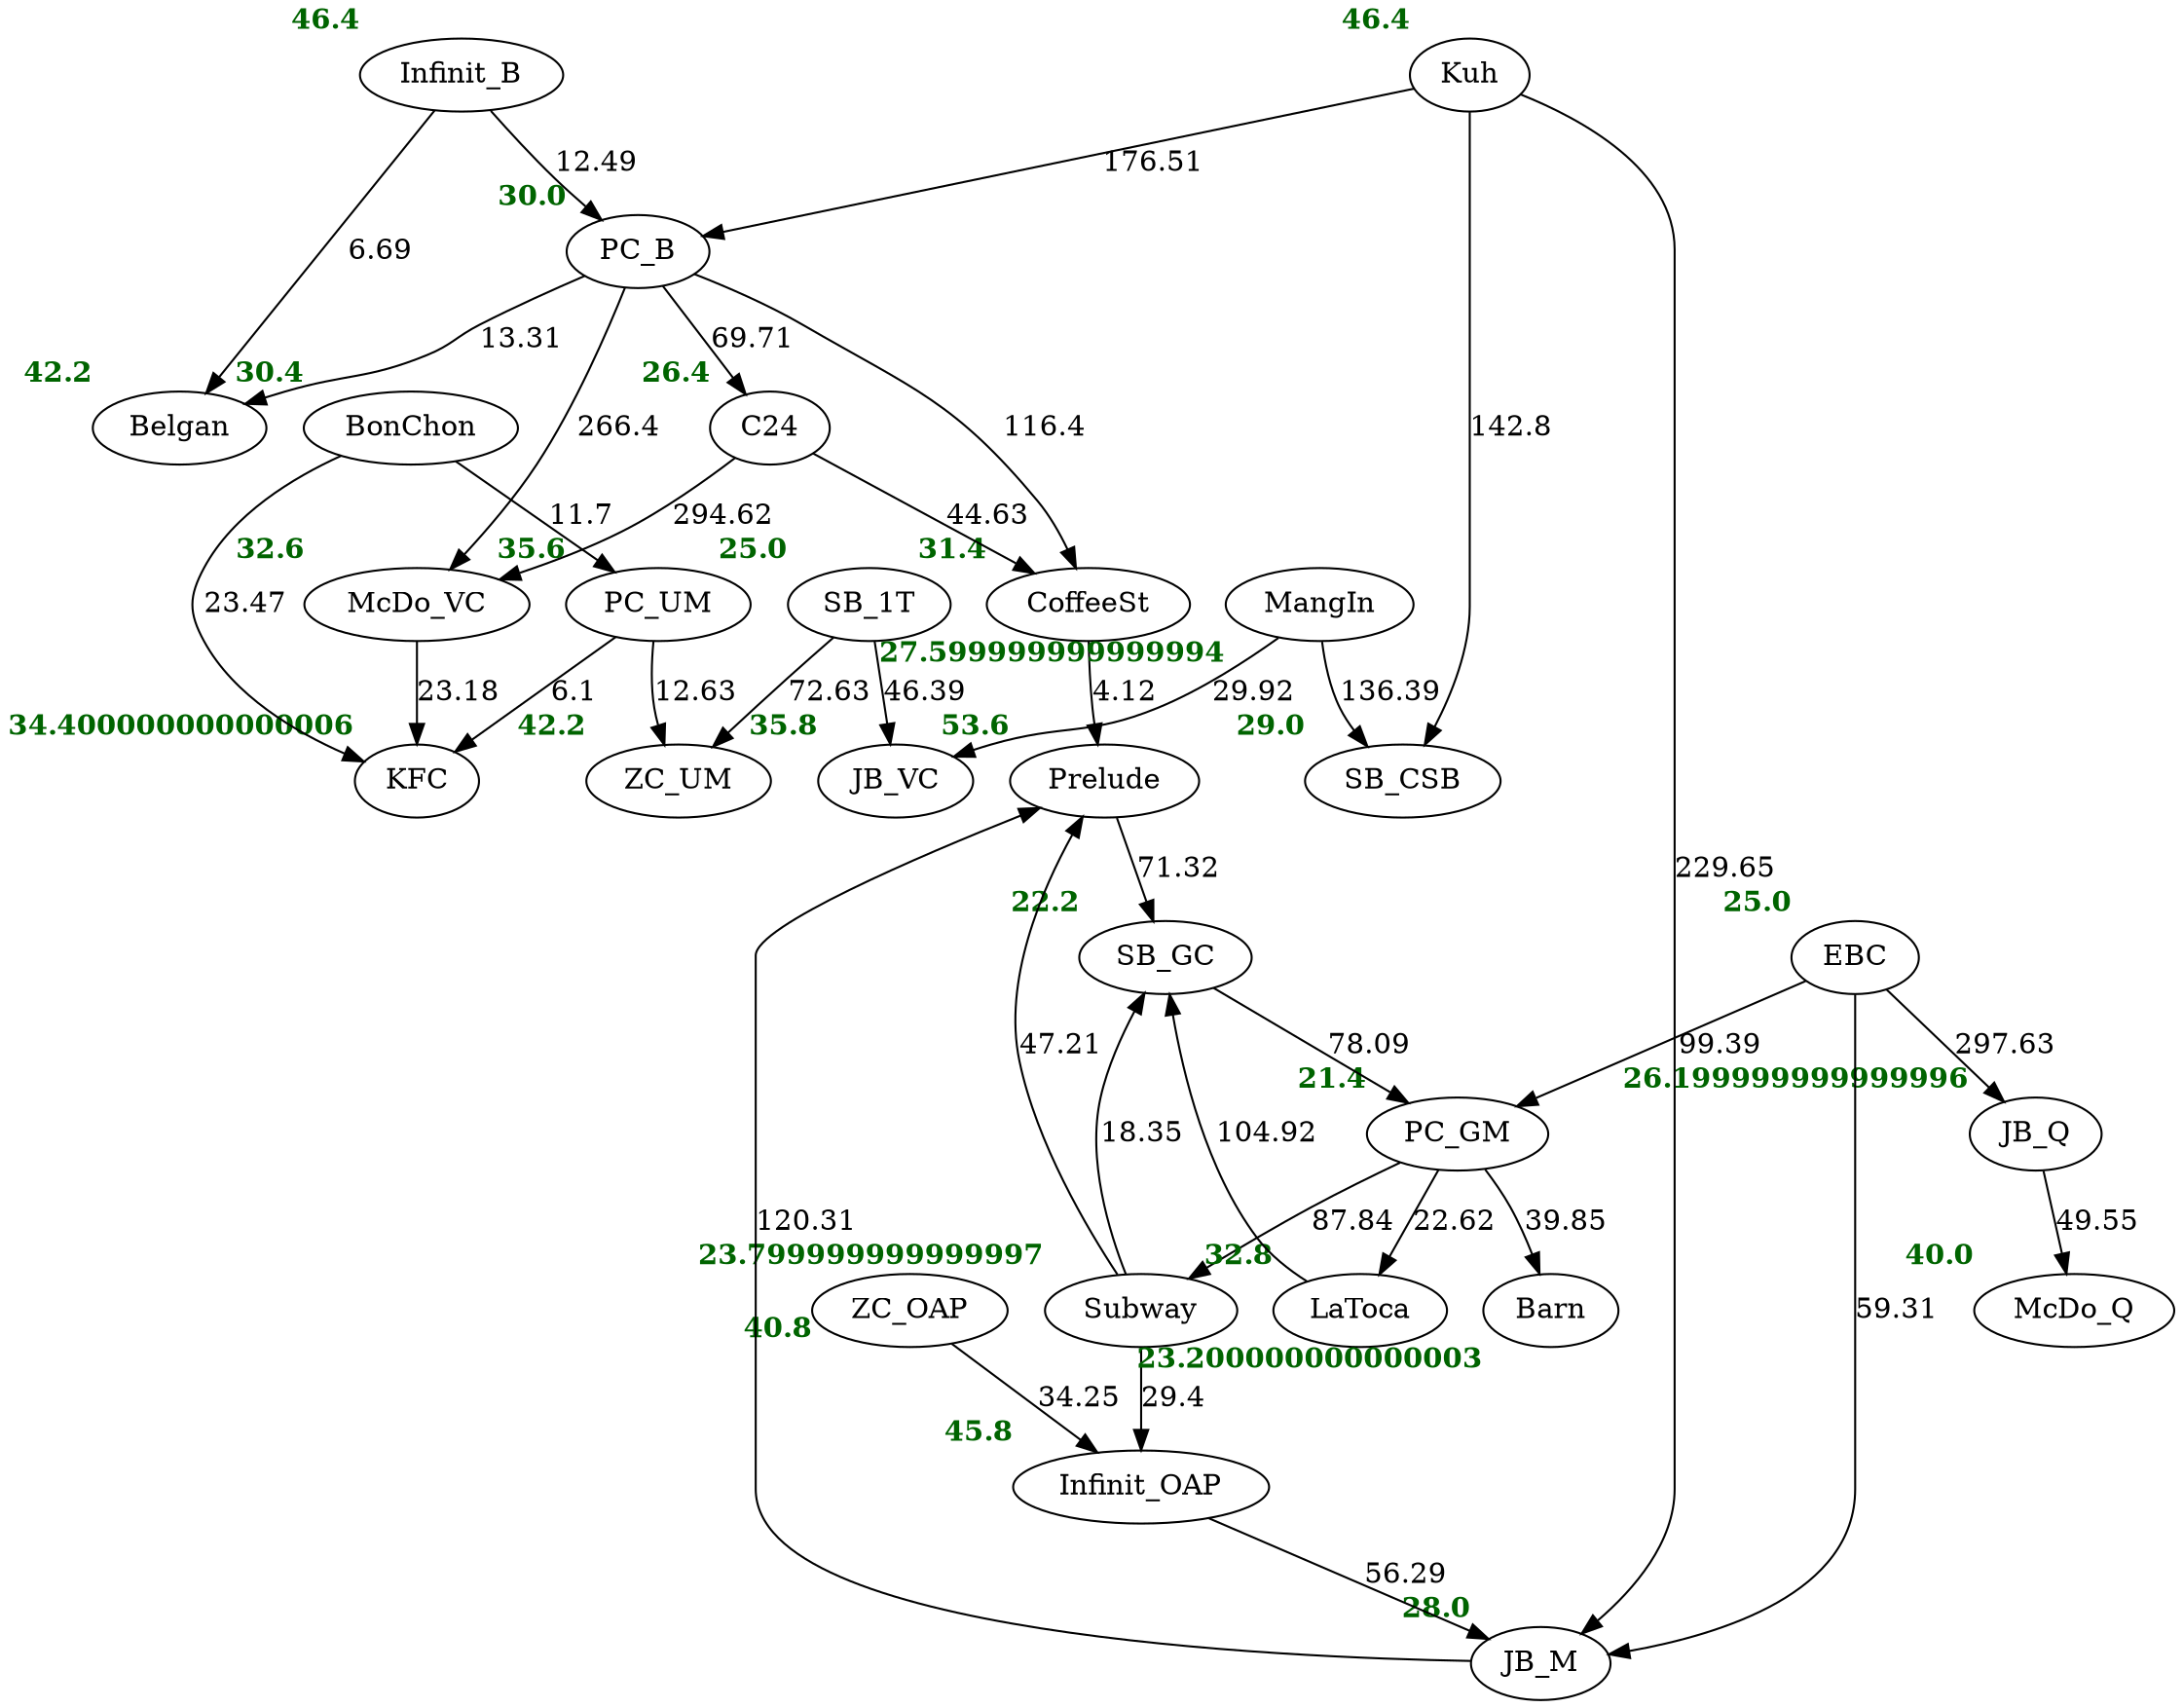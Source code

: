digraph G {
McDo_VC [xlabel=<<font color="darkgreen"><B>32.6</B></font>>];
Subway [xlabel=<<font color="darkgreen"><B>23.799999999999997</B></font>>];
SB_GC [xlabel=<<font color="darkgreen"><B>22.2</B></font>>];
SB_CSB [xlabel=<<font color="darkgreen"><B>29.0</B></font>>];
SB_1T [xlabel=<<font color="darkgreen"><B>25.0</B></font>>];
ZC_OAP [xlabel=<<font color="darkgreen"><B>40.8</B></font>>];
ZC_UM [xlabel=<<font color="darkgreen"><B>42.2</B></font>>];
CoffeeSt [xlabel=<<font color="darkgreen"><B>31.4</B></font>>];
PC_GM [xlabel=<<font color="darkgreen"><B>21.4</B></font>>];
PC_B [xlabel=<<font color="darkgreen"><B>30.0</B></font>>];
PC_UM [xlabel=<<font color="darkgreen"><B>35.6</B></font>>];
Belgan [xlabel=<<font color="darkgreen"><B>42.2</B></font>>];
McDo_Q [xlabel=<<font color="darkgreen"><B>40.0</B></font>>];
JB_M [xlabel=<<font color="darkgreen"><B>28.0</B></font>>];
JB_VC [xlabel=<<font color="darkgreen"><B>35.8</B></font>>];
JB_Q [xlabel=<<font color="darkgreen"><B>26.199999999999996</B></font>>];
Prelude [xlabel=<<font color="darkgreen"><B>53.6</B></font>>];
C24 [xlabel=<<font color="darkgreen"><B>26.4</B></font>>];
Infinit_OAP [xlabel=<<font color="darkgreen"><B>45.8</B></font>>];
Infinit_B [xlabel=<<font color="darkgreen"><B>46.4</B></font>>];
LaToca [xlabel=<<font color="darkgreen"><B>32.8</B></font>>];
Barn [xlabel=<<font color="darkgreen"><B>23.200000000000003</B></font>>];
KFC [xlabel=<<font color="darkgreen"><B>34.400000000000006</B></font>>];
BonChon [xlabel=<<font color="darkgreen"><B>30.4</B></font>>];
MangIn [xlabel=<<font color="darkgreen"><B>27.599999999999994</B></font>>];
Kuh [xlabel=<<font color="darkgreen"><B>46.4</B></font>>];
EBC [xlabel=<<font color="darkgreen"><B>25.0</B></font>>];
PC_B -> Belgan [label="13.31"];
PC_B -> CoffeeSt [label="116.4"];
Prelude -> SB_GC [label="71.32"];
SB_GC -> PC_GM [label="78.09"];
Subway -> SB_GC [label="18.35"];
Subway -> Prelude [label="47.21"];
CoffeeSt -> Prelude [label="4.12"];
C24 -> CoffeeSt [label="44.63"];
Infinit_B -> Belgan [label="6.69"];
Infinit_B -> PC_B [label="12.49"];
Subway -> Infinit_OAP [label="29.4"];
ZC_OAP -> Infinit_OAP [label="34.25"];
Infinit_OAP -> JB_M [label="56.29"];
PC_B -> McDo_VC [label="266.4"];
McDo_VC -> KFC [label="23.18"];
BonChon -> KFC [label="23.47"];
BonChon -> PC_UM [label="11.7"];
PC_UM -> KFC [label="6.1"];
PC_UM -> ZC_UM [label="12.63"];
C24 -> McDo_VC [label="294.62"];
SB_1T -> ZC_UM [label="72.63"];
SB_1T -> JB_VC [label="46.39"];
MangIn -> JB_VC [label="29.92"];
MangIn -> SB_CSB [label="136.39"];
Kuh -> SB_CSB [label="142.8"];
Kuh -> PC_B [label="176.51"];
PC_GM -> Barn [label="39.85"];
PC_GM -> LaToca [label="22.62"];
LaToca -> SB_GC [label="104.92"];
PC_GM -> Subway [label="87.84"];
JB_Q -> McDo_Q [label="49.55"];
EBC -> JB_Q [label="297.63"];
EBC -> JB_M [label="59.31"];
EBC -> PC_GM [label="99.39"];
Kuh -> JB_M [label="229.65"];
JB_M -> Prelude [label="120.31"];
PC_B -> C24 [label="69.71"];
}